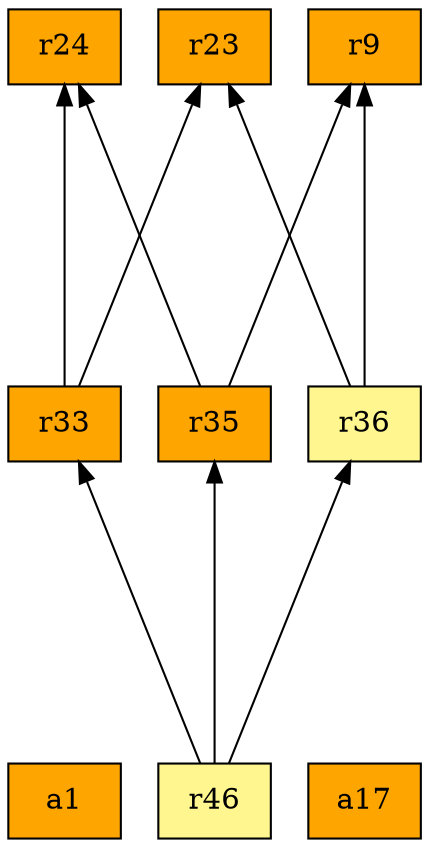 digraph G {
rankdir=BT;ranksep="2.0";
"a1" [shape=record,fillcolor=orange,style=filled,label="{a1}"];
"r35" [shape=record,fillcolor=orange,style=filled,label="{r35}"];
"r24" [shape=record,fillcolor=orange,style=filled,label="{r24}"];
"a17" [shape=record,fillcolor=orange,style=filled,label="{a17}"];
"r36" [shape=record,fillcolor=khaki1,style=filled,label="{r36}"];
"r33" [shape=record,fillcolor=orange,style=filled,label="{r33}"];
"r23" [shape=record,fillcolor=orange,style=filled,label="{r23}"];
"r46" [shape=record,fillcolor=khaki1,style=filled,label="{r46}"];
"r9" [shape=record,fillcolor=orange,style=filled,label="{r9}"];
"r35" -> "r9"
"r35" -> "r24"
"r36" -> "r9"
"r36" -> "r23"
"r33" -> "r24"
"r33" -> "r23"
"r46" -> "r35"
"r46" -> "r33"
"r46" -> "r36"
}